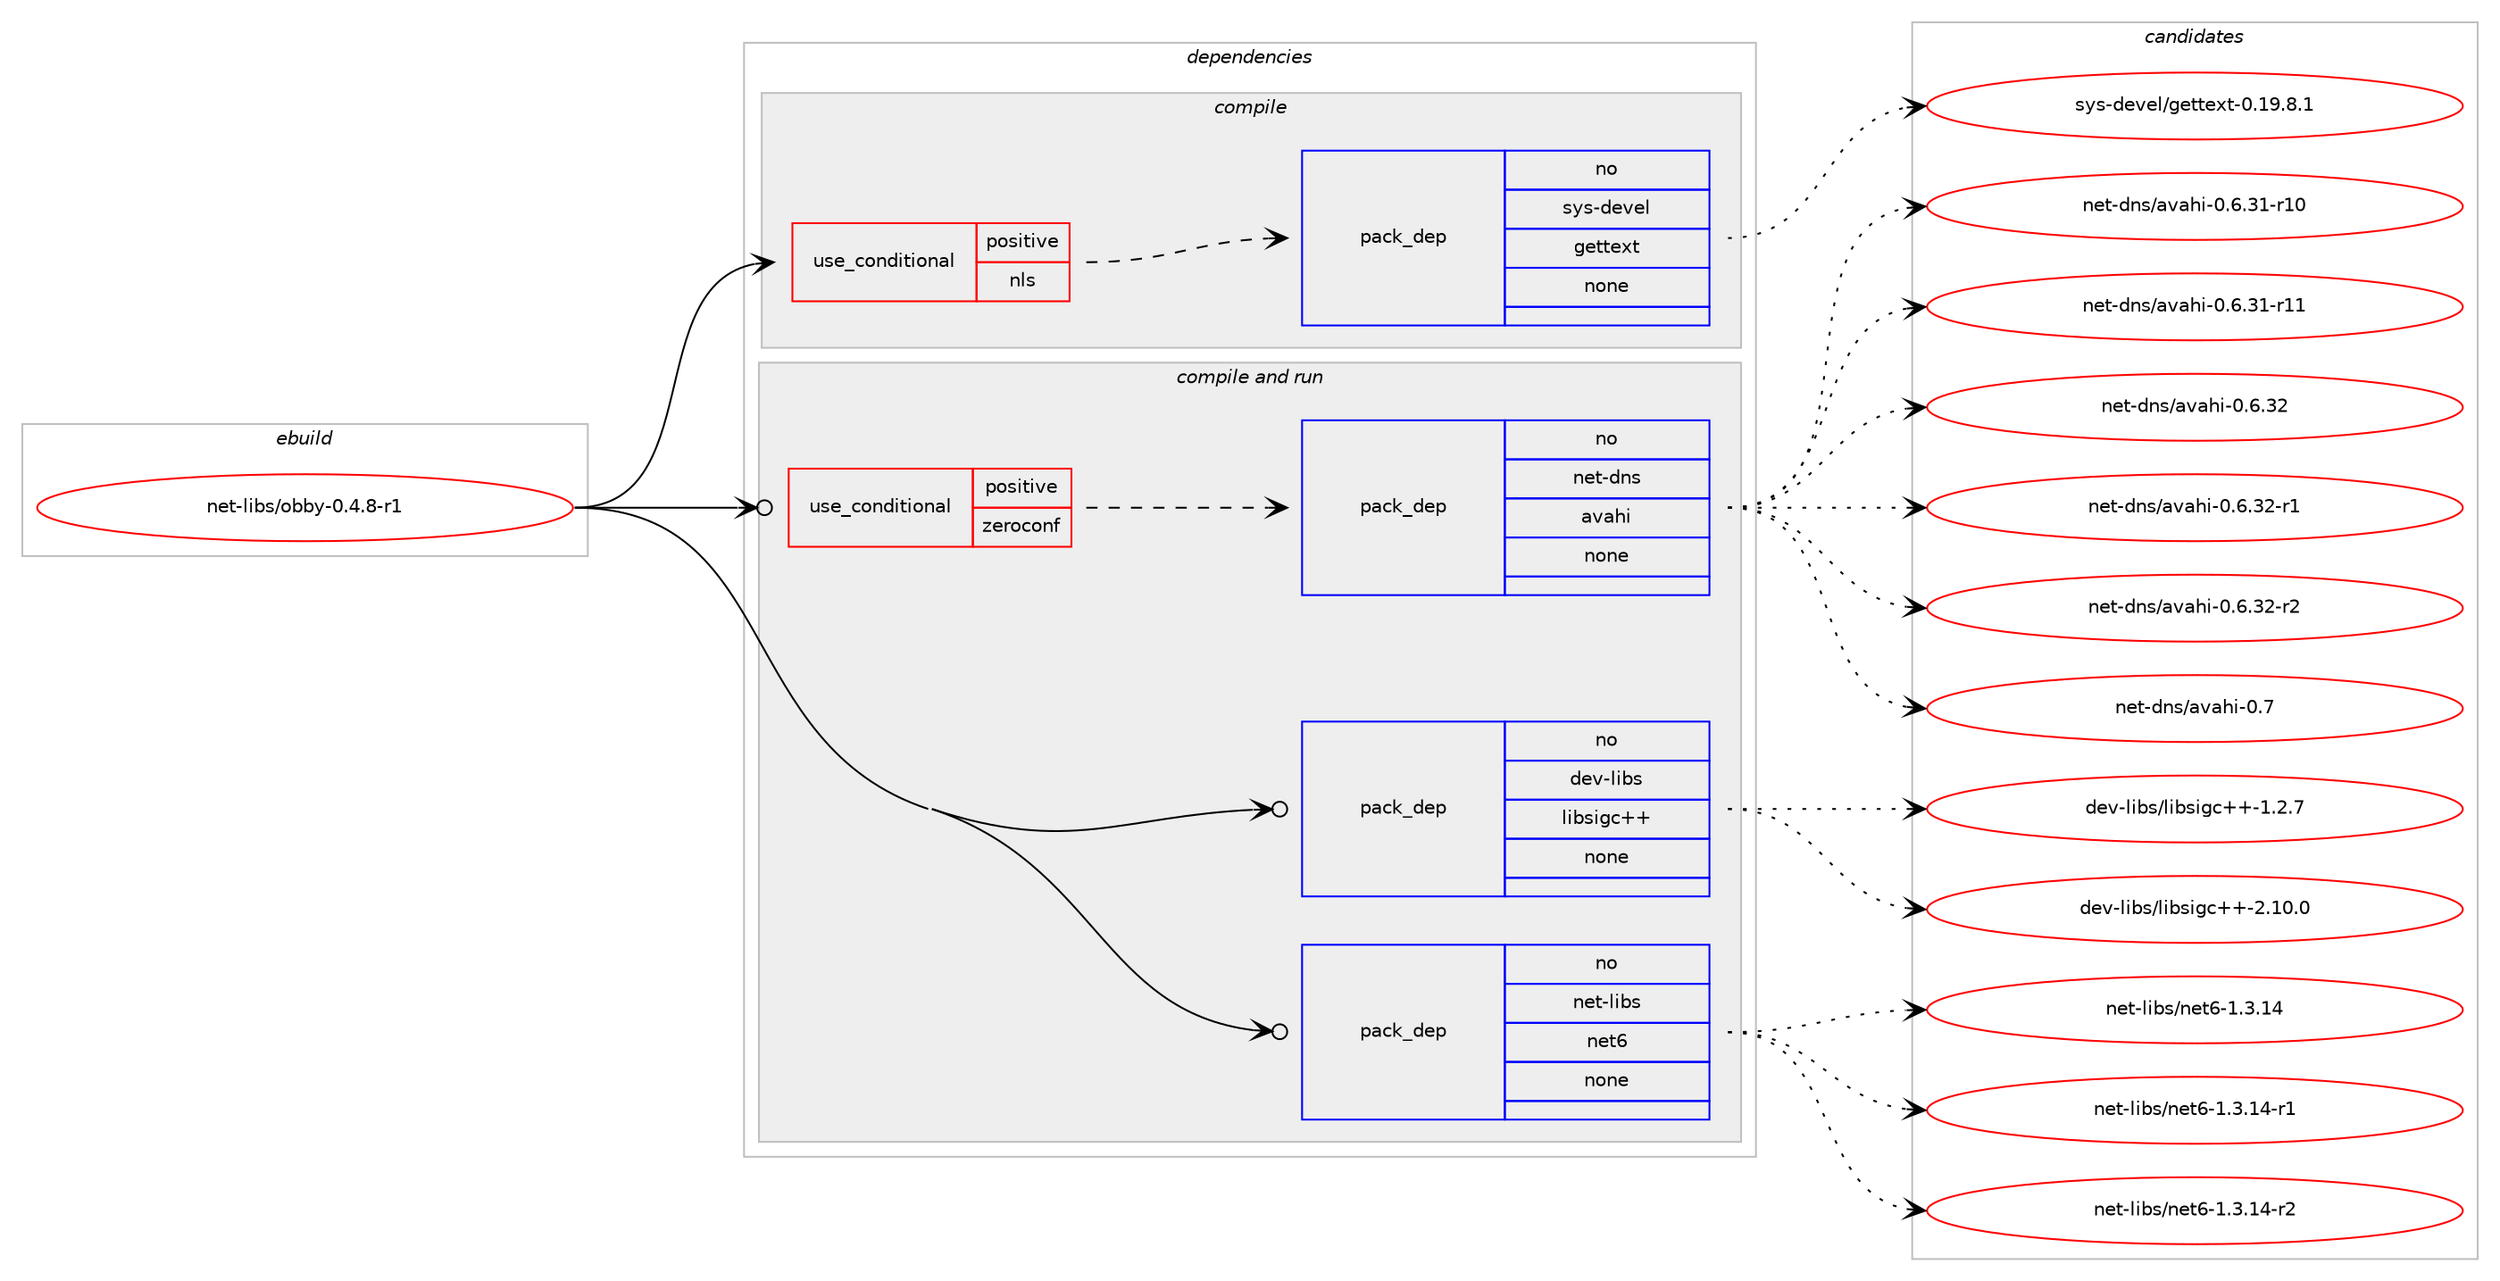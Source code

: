 digraph prolog {

# *************
# Graph options
# *************

newrank=true;
concentrate=true;
compound=true;
graph [rankdir=LR,fontname=Helvetica,fontsize=10,ranksep=1.5];#, ranksep=2.5, nodesep=0.2];
edge  [arrowhead=vee];
node  [fontname=Helvetica,fontsize=10];

# **********
# The ebuild
# **********

subgraph cluster_leftcol {
color=gray;
rank=same;
label=<<i>ebuild</i>>;
id [label="net-libs/obby-0.4.8-r1", color=red, width=4, href="../net-libs/obby-0.4.8-r1.svg"];
}

# ****************
# The dependencies
# ****************

subgraph cluster_midcol {
color=gray;
label=<<i>dependencies</i>>;
subgraph cluster_compile {
fillcolor="#eeeeee";
style=filled;
label=<<i>compile</i>>;
subgraph cond103594 {
dependency418820 [label=<<TABLE BORDER="0" CELLBORDER="1" CELLSPACING="0" CELLPADDING="4"><TR><TD ROWSPAN="3" CELLPADDING="10">use_conditional</TD></TR><TR><TD>positive</TD></TR><TR><TD>nls</TD></TR></TABLE>>, shape=none, color=red];
subgraph pack308203 {
dependency418821 [label=<<TABLE BORDER="0" CELLBORDER="1" CELLSPACING="0" CELLPADDING="4" WIDTH="220"><TR><TD ROWSPAN="6" CELLPADDING="30">pack_dep</TD></TR><TR><TD WIDTH="110">no</TD></TR><TR><TD>sys-devel</TD></TR><TR><TD>gettext</TD></TR><TR><TD>none</TD></TR><TR><TD></TD></TR></TABLE>>, shape=none, color=blue];
}
dependency418820:e -> dependency418821:w [weight=20,style="dashed",arrowhead="vee"];
}
id:e -> dependency418820:w [weight=20,style="solid",arrowhead="vee"];
}
subgraph cluster_compileandrun {
fillcolor="#eeeeee";
style=filled;
label=<<i>compile and run</i>>;
subgraph cond103595 {
dependency418822 [label=<<TABLE BORDER="0" CELLBORDER="1" CELLSPACING="0" CELLPADDING="4"><TR><TD ROWSPAN="3" CELLPADDING="10">use_conditional</TD></TR><TR><TD>positive</TD></TR><TR><TD>zeroconf</TD></TR></TABLE>>, shape=none, color=red];
subgraph pack308204 {
dependency418823 [label=<<TABLE BORDER="0" CELLBORDER="1" CELLSPACING="0" CELLPADDING="4" WIDTH="220"><TR><TD ROWSPAN="6" CELLPADDING="30">pack_dep</TD></TR><TR><TD WIDTH="110">no</TD></TR><TR><TD>net-dns</TD></TR><TR><TD>avahi</TD></TR><TR><TD>none</TD></TR><TR><TD></TD></TR></TABLE>>, shape=none, color=blue];
}
dependency418822:e -> dependency418823:w [weight=20,style="dashed",arrowhead="vee"];
}
id:e -> dependency418822:w [weight=20,style="solid",arrowhead="odotvee"];
subgraph pack308205 {
dependency418824 [label=<<TABLE BORDER="0" CELLBORDER="1" CELLSPACING="0" CELLPADDING="4" WIDTH="220"><TR><TD ROWSPAN="6" CELLPADDING="30">pack_dep</TD></TR><TR><TD WIDTH="110">no</TD></TR><TR><TD>dev-libs</TD></TR><TR><TD>libsigc++</TD></TR><TR><TD>none</TD></TR><TR><TD></TD></TR></TABLE>>, shape=none, color=blue];
}
id:e -> dependency418824:w [weight=20,style="solid",arrowhead="odotvee"];
subgraph pack308206 {
dependency418825 [label=<<TABLE BORDER="0" CELLBORDER="1" CELLSPACING="0" CELLPADDING="4" WIDTH="220"><TR><TD ROWSPAN="6" CELLPADDING="30">pack_dep</TD></TR><TR><TD WIDTH="110">no</TD></TR><TR><TD>net-libs</TD></TR><TR><TD>net6</TD></TR><TR><TD>none</TD></TR><TR><TD></TD></TR></TABLE>>, shape=none, color=blue];
}
id:e -> dependency418825:w [weight=20,style="solid",arrowhead="odotvee"];
}
subgraph cluster_run {
fillcolor="#eeeeee";
style=filled;
label=<<i>run</i>>;
}
}

# **************
# The candidates
# **************

subgraph cluster_choices {
rank=same;
color=gray;
label=<<i>candidates</i>>;

subgraph choice308203 {
color=black;
nodesep=1;
choice1151211154510010111810110847103101116116101120116454846495746564649 [label="sys-devel/gettext-0.19.8.1", color=red, width=4,href="../sys-devel/gettext-0.19.8.1.svg"];
dependency418821:e -> choice1151211154510010111810110847103101116116101120116454846495746564649:w [style=dotted,weight="100"];
}
subgraph choice308204 {
color=black;
nodesep=1;
choice1101011164510011011547971189710410545484654465149451144948 [label="net-dns/avahi-0.6.31-r10", color=red, width=4,href="../net-dns/avahi-0.6.31-r10.svg"];
choice1101011164510011011547971189710410545484654465149451144949 [label="net-dns/avahi-0.6.31-r11", color=red, width=4,href="../net-dns/avahi-0.6.31-r11.svg"];
choice1101011164510011011547971189710410545484654465150 [label="net-dns/avahi-0.6.32", color=red, width=4,href="../net-dns/avahi-0.6.32.svg"];
choice11010111645100110115479711897104105454846544651504511449 [label="net-dns/avahi-0.6.32-r1", color=red, width=4,href="../net-dns/avahi-0.6.32-r1.svg"];
choice11010111645100110115479711897104105454846544651504511450 [label="net-dns/avahi-0.6.32-r2", color=red, width=4,href="../net-dns/avahi-0.6.32-r2.svg"];
choice1101011164510011011547971189710410545484655 [label="net-dns/avahi-0.7", color=red, width=4,href="../net-dns/avahi-0.7.svg"];
dependency418823:e -> choice1101011164510011011547971189710410545484654465149451144948:w [style=dotted,weight="100"];
dependency418823:e -> choice1101011164510011011547971189710410545484654465149451144949:w [style=dotted,weight="100"];
dependency418823:e -> choice1101011164510011011547971189710410545484654465150:w [style=dotted,weight="100"];
dependency418823:e -> choice11010111645100110115479711897104105454846544651504511449:w [style=dotted,weight="100"];
dependency418823:e -> choice11010111645100110115479711897104105454846544651504511450:w [style=dotted,weight="100"];
dependency418823:e -> choice1101011164510011011547971189710410545484655:w [style=dotted,weight="100"];
}
subgraph choice308205 {
color=black;
nodesep=1;
choice10010111845108105981154710810598115105103994343454946504655 [label="dev-libs/libsigc++-1.2.7", color=red, width=4,href="../dev-libs/libsigc++-1.2.7.svg"];
choice1001011184510810598115471081059811510510399434345504649484648 [label="dev-libs/libsigc++-2.10.0", color=red, width=4,href="../dev-libs/libsigc++-2.10.0.svg"];
dependency418824:e -> choice10010111845108105981154710810598115105103994343454946504655:w [style=dotted,weight="100"];
dependency418824:e -> choice1001011184510810598115471081059811510510399434345504649484648:w [style=dotted,weight="100"];
}
subgraph choice308206 {
color=black;
nodesep=1;
choice1101011164510810598115471101011165445494651464952 [label="net-libs/net6-1.3.14", color=red, width=4,href="../net-libs/net6-1.3.14.svg"];
choice11010111645108105981154711010111654454946514649524511449 [label="net-libs/net6-1.3.14-r1", color=red, width=4,href="../net-libs/net6-1.3.14-r1.svg"];
choice11010111645108105981154711010111654454946514649524511450 [label="net-libs/net6-1.3.14-r2", color=red, width=4,href="../net-libs/net6-1.3.14-r2.svg"];
dependency418825:e -> choice1101011164510810598115471101011165445494651464952:w [style=dotted,weight="100"];
dependency418825:e -> choice11010111645108105981154711010111654454946514649524511449:w [style=dotted,weight="100"];
dependency418825:e -> choice11010111645108105981154711010111654454946514649524511450:w [style=dotted,weight="100"];
}
}

}
